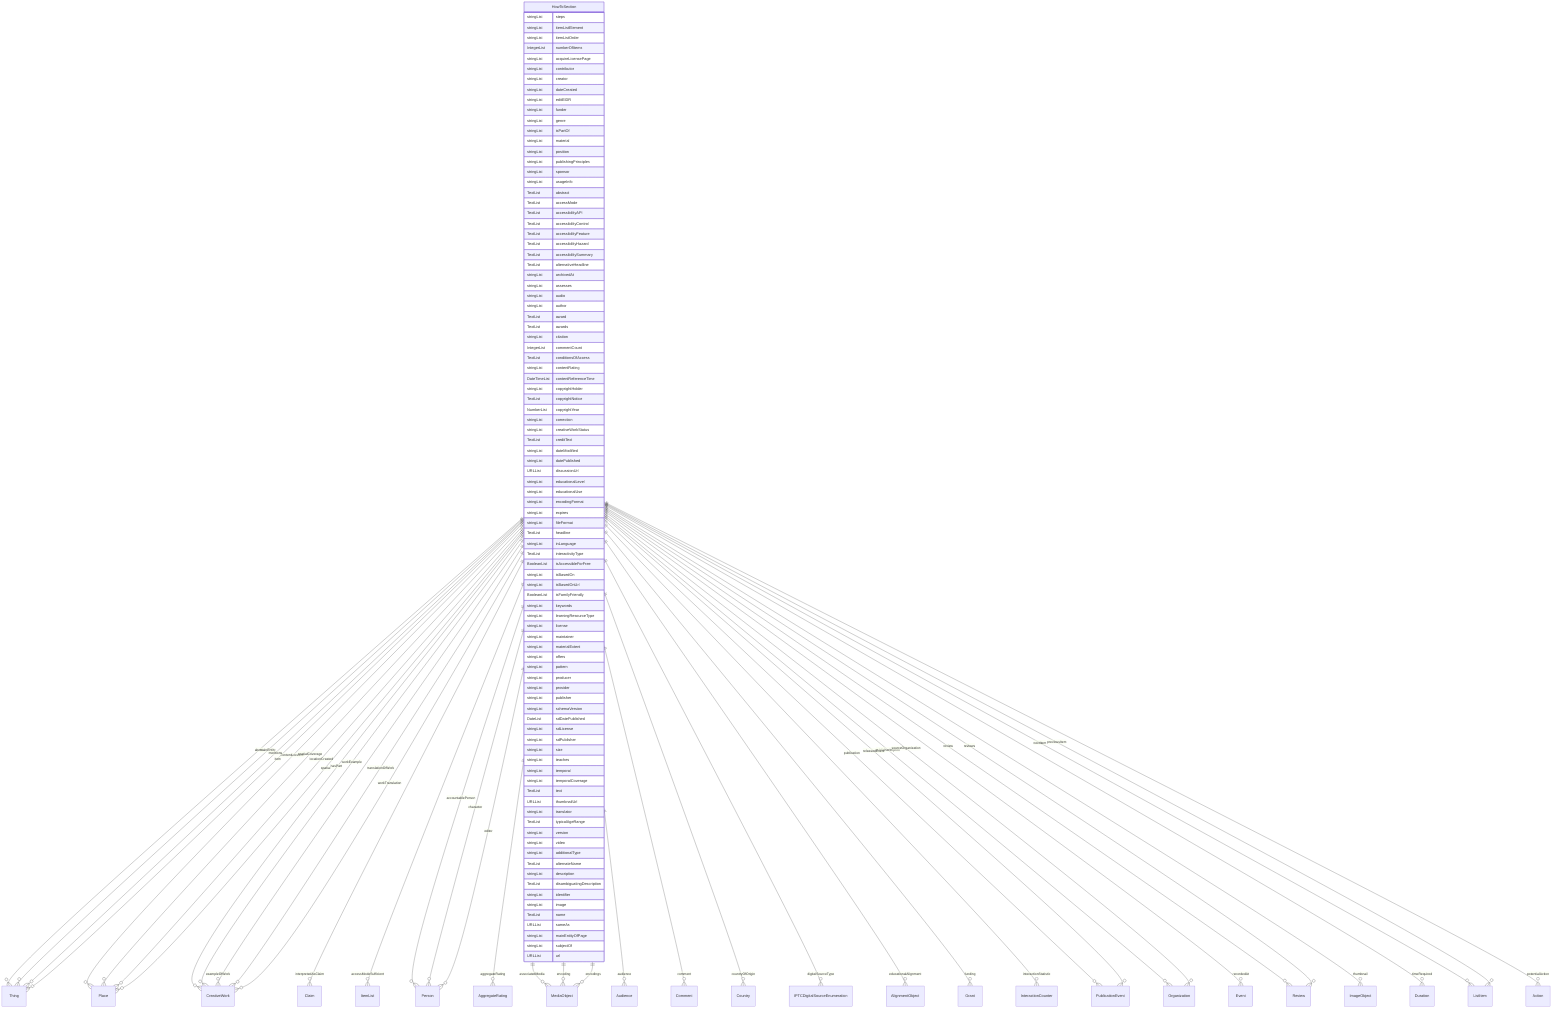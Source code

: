 erDiagram
HowToSection {
    stringList steps  
    stringList itemListElement  
    stringList itemListOrder  
    IntegerList numberOfItems  
    stringList acquireLicensePage  
    stringList contributor  
    stringList creator  
    stringList dateCreated  
    stringList editEIDR  
    stringList funder  
    stringList genre  
    stringList isPartOf  
    stringList material  
    stringList position  
    stringList publishingPrinciples  
    stringList sponsor  
    stringList usageInfo  
    TextList abstract  
    TextList accessMode  
    TextList accessibilityAPI  
    TextList accessibilityControl  
    TextList accessibilityFeature  
    TextList accessibilityHazard  
    TextList accessibilitySummary  
    TextList alternativeHeadline  
    stringList archivedAt  
    stringList assesses  
    stringList audio  
    stringList author  
    TextList award  
    TextList awards  
    stringList citation  
    IntegerList commentCount  
    TextList conditionsOfAccess  
    stringList contentRating  
    DateTimeList contentReferenceTime  
    stringList copyrightHolder  
    TextList copyrightNotice  
    NumberList copyrightYear  
    stringList correction  
    stringList creativeWorkStatus  
    TextList creditText  
    stringList dateModified  
    stringList datePublished  
    URLList discussionUrl  
    stringList educationalLevel  
    stringList educationalUse  
    stringList encodingFormat  
    stringList expires  
    stringList fileFormat  
    TextList headline  
    stringList inLanguage  
    TextList interactivityType  
    BooleanList isAccessibleForFree  
    stringList isBasedOn  
    stringList isBasedOnUrl  
    BooleanList isFamilyFriendly  
    stringList keywords  
    stringList learningResourceType  
    stringList license  
    stringList maintainer  
    stringList materialExtent  
    stringList offers  
    stringList pattern  
    stringList producer  
    stringList provider  
    stringList publisher  
    stringList schemaVersion  
    DateList sdDatePublished  
    stringList sdLicense  
    stringList sdPublisher  
    stringList size  
    stringList teaches  
    stringList temporal  
    stringList temporalCoverage  
    TextList text  
    URLList thumbnailUrl  
    stringList translator  
    TextList typicalAgeRange  
    stringList version  
    stringList video  
    stringList additionalType  
    TextList alternateName  
    stringList description  
    TextList disambiguatingDescription  
    stringList identifier  
    stringList image  
    TextList name  
    URLList sameAs  
    stringList mainEntityOfPage  
    stringList subjectOf  
    URLList url  
}

HowToSection ||--}o Thing : "about"
HowToSection ||--}o Place : "contentLocation"
HowToSection ||--}o CreativeWork : "hasPart"
HowToSection ||--}o Claim : "interpretedAsClaim"
HowToSection ||--}o Thing : "mainEntity"
HowToSection ||--}o Place : "spatialCoverage"
HowToSection ||--}o CreativeWork : "workExample"
HowToSection ||--}o ItemList : "accessModeSufficient"
HowToSection ||--}o Person : "accountablePerson"
HowToSection ||--}o AggregateRating : "aggregateRating"
HowToSection ||--}o MediaObject : "associatedMedia"
HowToSection ||--}o Audience : "audience"
HowToSection ||--}o Person : "character"
HowToSection ||--}o Comment : "comment"
HowToSection ||--}o Country : "countryOfOrigin"
HowToSection ||--}o IPTCDigitalSourceEnumeration : "digitalSourceType"
HowToSection ||--}o Person : "editor"
HowToSection ||--}o AlignmentObject : "educationalAlignment"
HowToSection ||--}o MediaObject : "encoding"
HowToSection ||--}o MediaObject : "encodings"
HowToSection ||--}o CreativeWork : "exampleOfWork"
HowToSection ||--}o Grant : "funding"
HowToSection ||--}o InteractionCounter : "interactionStatistic"
HowToSection ||--}o Place : "locationCreated"
HowToSection ||--}o Thing : "mentions"
HowToSection ||--}o PublicationEvent : "publication"
HowToSection ||--}o Organization : "publisherImprint"
HowToSection ||--}o Event : "recordedAt"
HowToSection ||--}o PublicationEvent : "releasedEvent"
HowToSection ||--}o Review : "review"
HowToSection ||--}o Review : "reviews"
HowToSection ||--}o Organization : "sourceOrganization"
HowToSection ||--}o Place : "spatial"
HowToSection ||--}o ImageObject : "thumbnail"
HowToSection ||--}o Duration : "timeRequired"
HowToSection ||--}o CreativeWork : "translationOfWork"
HowToSection ||--}o CreativeWork : "workTranslation"
HowToSection ||--}o Thing : "item"
HowToSection ||--}o ListItem : "nextItem"
HowToSection ||--}o ListItem : "previousItem"
HowToSection ||--}o Action : "potentialAction"